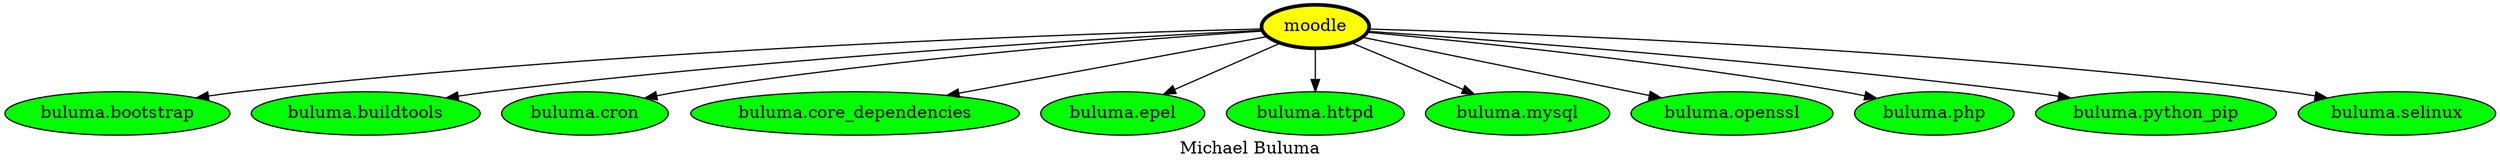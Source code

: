 digraph PhiloDilemma {
  label = "Michael Buluma" ;
  overlap=false
  {
    "moodle" [fillcolor=yellow style=filled penwidth=3]
    "buluma.bootstrap" [fillcolor=green style=filled]
    "buluma.buildtools" [fillcolor=green style=filled]
    "buluma.cron" [fillcolor=green style=filled]
    "buluma.core_dependencies" [fillcolor=green style=filled]
    "buluma.epel" [fillcolor=green style=filled]
    "buluma.httpd" [fillcolor=green style=filled]
    "buluma.mysql" [fillcolor=green style=filled]
    "buluma.openssl" [fillcolor=green style=filled]
    "buluma.php" [fillcolor=green style=filled]
    "buluma.python_pip" [fillcolor=green style=filled]
    "buluma.selinux" [fillcolor=green style=filled]
  }
  "moodle" -> "buluma.bootstrap"
  "moodle" -> "buluma.buildtools"
  "moodle" -> "buluma.cron"
  "moodle" -> "buluma.core_dependencies"
  "moodle" -> "buluma.epel"
  "moodle" -> "buluma.httpd"
  "moodle" -> "buluma.mysql"
  "moodle" -> "buluma.openssl"
  "moodle" -> "buluma.php"
  "moodle" -> "buluma.python_pip"
  "moodle" -> "buluma.selinux"
}
